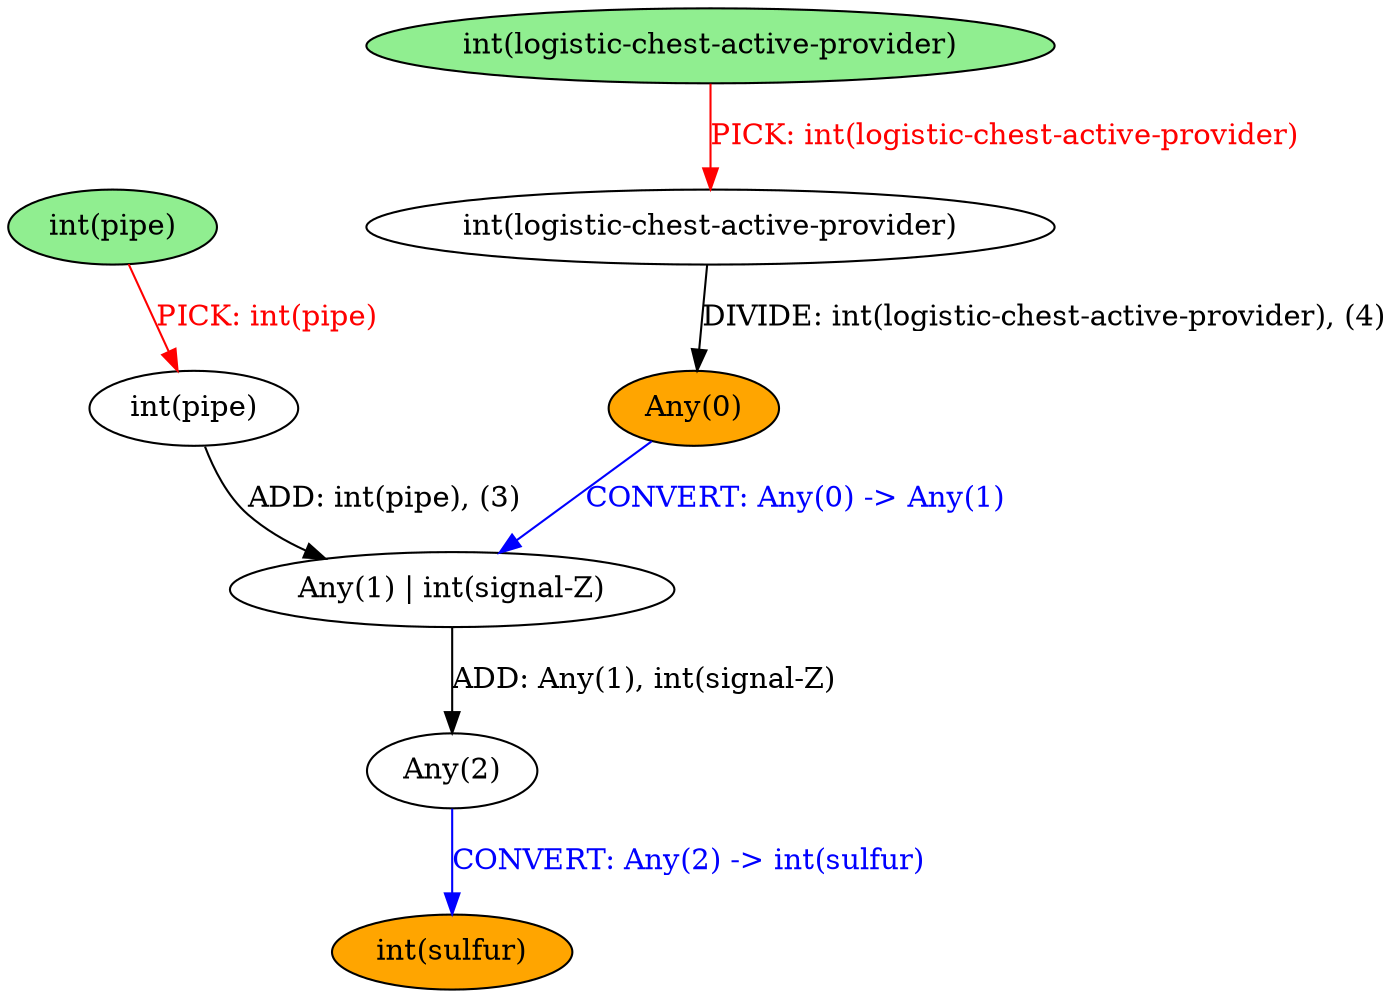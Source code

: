 strict digraph {
	nodesep=1
	4	[style=filled fillcolor=white label="int(logistic-chest-active-provider)"]
	6	[style=filled fillcolor=orange label="Any(0)"]
	1	[style=filled fillcolor=lightgreen label="int(pipe)"]
	0	[style=filled fillcolor=lightgreen label="int(logistic-chest-active-provider)"]
	15	[style=filled fillcolor=white label="Any(2)"]
	14	[style=filled fillcolor=white label="Any(1) | int(signal-Z)"]
	9	[style=filled fillcolor=white label="int(pipe)"]
	16	[style=filled fillcolor=orange label="int(sulfur)"]
	4 -> 6	[label="DIVIDE: int(logistic-chest-active-provider), (4)" color=black fontcolor=black]
	6 -> 14	[label="CONVERT: Any(0) -> Any(1)" color=blue fontcolor=blue]
	1 -> 9	[label="PICK: int(pipe)" color=red fontcolor=red]
	0 -> 4	[label="PICK: int(logistic-chest-active-provider)" color=red fontcolor=red]
	15 -> 16	[label="CONVERT: Any(2) -> int(sulfur)" color=blue fontcolor=blue]
	14 -> 15	[label="ADD: Any(1), int(signal-Z)" color=black fontcolor=black]
	9 -> 14	[label="ADD: int(pipe), (3)" color=black fontcolor=black]
}
